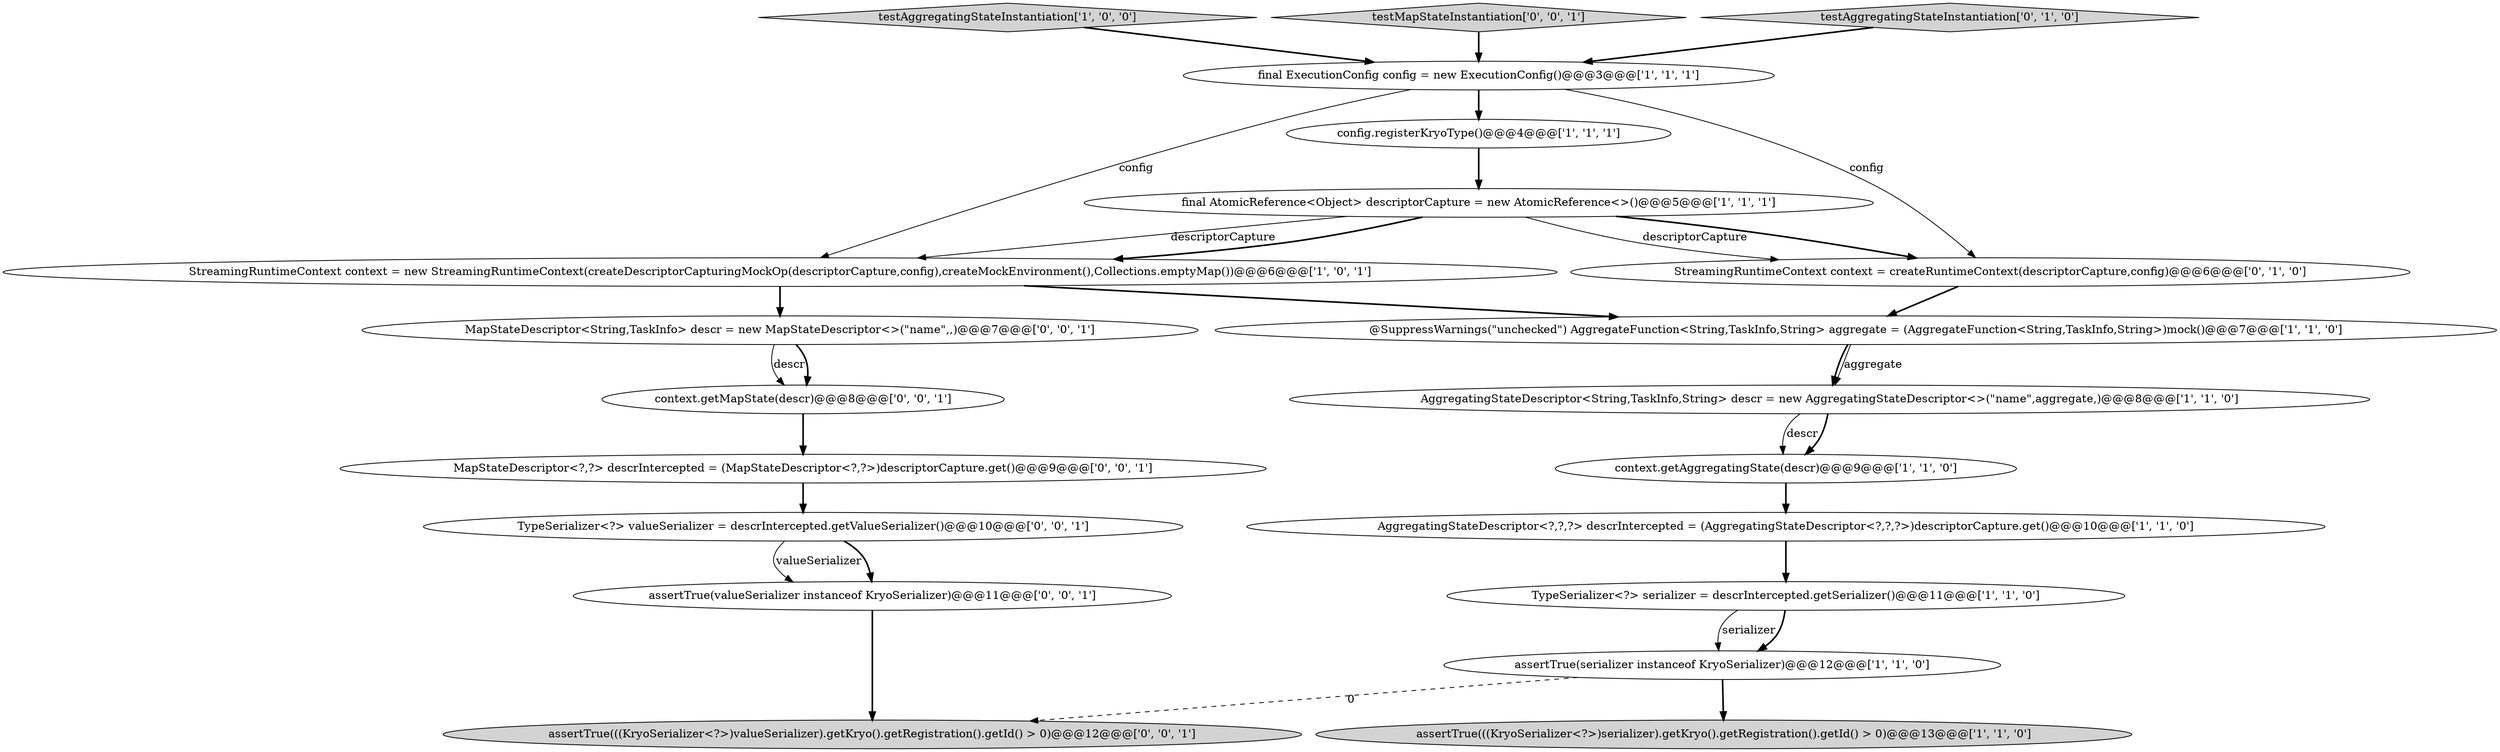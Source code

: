 digraph {
16 [style = filled, label = "TypeSerializer<?> valueSerializer = descrIntercepted.getValueSerializer()@@@10@@@['0', '0', '1']", fillcolor = white, shape = ellipse image = "AAA0AAABBB3BBB"];
0 [style = filled, label = "config.registerKryoType()@@@4@@@['1', '1', '1']", fillcolor = white, shape = ellipse image = "AAA0AAABBB1BBB"];
14 [style = filled, label = "assertTrue(valueSerializer instanceof KryoSerializer)@@@11@@@['0', '0', '1']", fillcolor = white, shape = ellipse image = "AAA0AAABBB3BBB"];
12 [style = filled, label = "StreamingRuntimeContext context = createRuntimeContext(descriptorCapture,config)@@@6@@@['0', '1', '0']", fillcolor = white, shape = ellipse image = "AAA0AAABBB2BBB"];
18 [style = filled, label = "assertTrue(((KryoSerializer<?>)valueSerializer).getKryo().getRegistration().getId() > 0)@@@12@@@['0', '0', '1']", fillcolor = lightgray, shape = ellipse image = "AAA0AAABBB3BBB"];
3 [style = filled, label = "final ExecutionConfig config = new ExecutionConfig()@@@3@@@['1', '1', '1']", fillcolor = white, shape = ellipse image = "AAA0AAABBB1BBB"];
9 [style = filled, label = "assertTrue(((KryoSerializer<?>)serializer).getKryo().getRegistration().getId() > 0)@@@13@@@['1', '1', '0']", fillcolor = lightgray, shape = ellipse image = "AAA0AAABBB1BBB"];
7 [style = filled, label = "testAggregatingStateInstantiation['1', '0', '0']", fillcolor = lightgray, shape = diamond image = "AAA0AAABBB1BBB"];
20 [style = filled, label = "testMapStateInstantiation['0', '0', '1']", fillcolor = lightgray, shape = diamond image = "AAA0AAABBB3BBB"];
5 [style = filled, label = "AggregatingStateDescriptor<String,TaskInfo,String> descr = new AggregatingStateDescriptor<>(\"name\",aggregate,)@@@8@@@['1', '1', '0']", fillcolor = white, shape = ellipse image = "AAA0AAABBB1BBB"];
19 [style = filled, label = "MapStateDescriptor<String,TaskInfo> descr = new MapStateDescriptor<>(\"name\",,)@@@7@@@['0', '0', '1']", fillcolor = white, shape = ellipse image = "AAA0AAABBB3BBB"];
11 [style = filled, label = "AggregatingStateDescriptor<?,?,?> descrIntercepted = (AggregatingStateDescriptor<?,?,?>)descriptorCapture.get()@@@10@@@['1', '1', '0']", fillcolor = white, shape = ellipse image = "AAA0AAABBB1BBB"];
6 [style = filled, label = "@SuppressWarnings(\"unchecked\") AggregateFunction<String,TaskInfo,String> aggregate = (AggregateFunction<String,TaskInfo,String>)mock()@@@7@@@['1', '1', '0']", fillcolor = white, shape = ellipse image = "AAA0AAABBB1BBB"];
1 [style = filled, label = "final AtomicReference<Object> descriptorCapture = new AtomicReference<>()@@@5@@@['1', '1', '1']", fillcolor = white, shape = ellipse image = "AAA0AAABBB1BBB"];
8 [style = filled, label = "TypeSerializer<?> serializer = descrIntercepted.getSerializer()@@@11@@@['1', '1', '0']", fillcolor = white, shape = ellipse image = "AAA0AAABBB1BBB"];
2 [style = filled, label = "context.getAggregatingState(descr)@@@9@@@['1', '1', '0']", fillcolor = white, shape = ellipse image = "AAA0AAABBB1BBB"];
10 [style = filled, label = "StreamingRuntimeContext context = new StreamingRuntimeContext(createDescriptorCapturingMockOp(descriptorCapture,config),createMockEnvironment(),Collections.emptyMap())@@@6@@@['1', '0', '1']", fillcolor = white, shape = ellipse image = "AAA0AAABBB1BBB"];
13 [style = filled, label = "testAggregatingStateInstantiation['0', '1', '0']", fillcolor = lightgray, shape = diamond image = "AAA0AAABBB2BBB"];
4 [style = filled, label = "assertTrue(serializer instanceof KryoSerializer)@@@12@@@['1', '1', '0']", fillcolor = white, shape = ellipse image = "AAA0AAABBB1BBB"];
17 [style = filled, label = "MapStateDescriptor<?,?> descrIntercepted = (MapStateDescriptor<?,?>)descriptorCapture.get()@@@9@@@['0', '0', '1']", fillcolor = white, shape = ellipse image = "AAA0AAABBB3BBB"];
15 [style = filled, label = "context.getMapState(descr)@@@8@@@['0', '0', '1']", fillcolor = white, shape = ellipse image = "AAA0AAABBB3BBB"];
4->9 [style = bold, label=""];
4->18 [style = dashed, label="0"];
1->12 [style = solid, label="descriptorCapture"];
16->14 [style = solid, label="valueSerializer"];
3->10 [style = solid, label="config"];
10->19 [style = bold, label=""];
8->4 [style = solid, label="serializer"];
19->15 [style = solid, label="descr"];
20->3 [style = bold, label=""];
12->6 [style = bold, label=""];
10->6 [style = bold, label=""];
7->3 [style = bold, label=""];
3->0 [style = bold, label=""];
5->2 [style = solid, label="descr"];
6->5 [style = bold, label=""];
5->2 [style = bold, label=""];
15->17 [style = bold, label=""];
3->12 [style = solid, label="config"];
13->3 [style = bold, label=""];
0->1 [style = bold, label=""];
6->5 [style = solid, label="aggregate"];
1->12 [style = bold, label=""];
1->10 [style = solid, label="descriptorCapture"];
11->8 [style = bold, label=""];
16->14 [style = bold, label=""];
14->18 [style = bold, label=""];
8->4 [style = bold, label=""];
19->15 [style = bold, label=""];
1->10 [style = bold, label=""];
2->11 [style = bold, label=""];
17->16 [style = bold, label=""];
}
